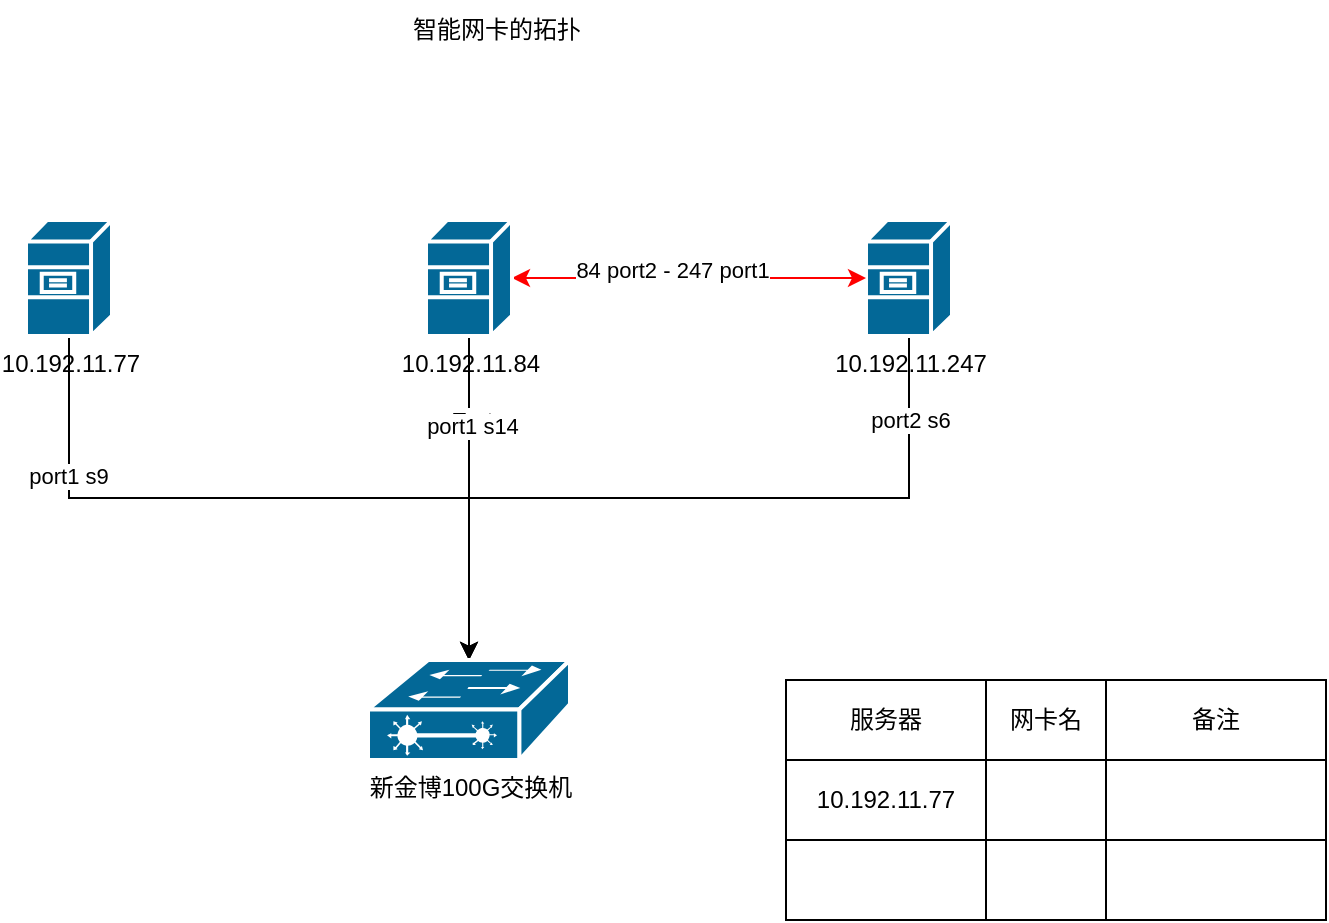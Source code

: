 <mxfile version="21.6.9" type="github">
  <diagram name="第 1 页" id="FCmfWpZ5whEIxyPbGNZS">
    <mxGraphModel dx="1379" dy="751" grid="1" gridSize="10" guides="1" tooltips="1" connect="1" arrows="1" fold="1" page="1" pageScale="1" pageWidth="827" pageHeight="1169" math="0" shadow="0">
      <root>
        <mxCell id="0" />
        <mxCell id="1" parent="0" />
        <mxCell id="ZADDUnvQJP96VwfUDvQW-6" style="edgeStyle=orthogonalEdgeStyle;rounded=0;orthogonalLoop=1;jettySize=auto;html=1;exitX=0.5;exitY=1;exitDx=0;exitDy=0;exitPerimeter=0;" parent="1" source="ZADDUnvQJP96VwfUDvQW-1" target="ZADDUnvQJP96VwfUDvQW-5" edge="1">
          <mxGeometry relative="1" as="geometry" />
        </mxCell>
        <mxCell id="1vBVMhxvRLJurlo1liPz-3" value="port1 s9" style="edgeLabel;html=1;align=center;verticalAlign=middle;resizable=0;points=[];" parent="ZADDUnvQJP96VwfUDvQW-6" vertex="1" connectable="0">
          <mxGeometry x="-0.619" y="-1" relative="1" as="geometry">
            <mxPoint y="1" as="offset" />
          </mxGeometry>
        </mxCell>
        <mxCell id="ZADDUnvQJP96VwfUDvQW-1" value="10.192.11.77&lt;br&gt;" style="shape=mxgraph.cisco.servers.file_server;sketch=0;html=1;pointerEvents=1;dashed=0;fillColor=#036897;strokeColor=#ffffff;strokeWidth=2;verticalLabelPosition=bottom;verticalAlign=top;align=center;outlineConnect=0;" parent="1" vertex="1">
          <mxGeometry x="80" y="260" width="43" height="58" as="geometry" />
        </mxCell>
        <mxCell id="ZADDUnvQJP96VwfUDvQW-8" style="edgeStyle=orthogonalEdgeStyle;rounded=0;orthogonalLoop=1;jettySize=auto;html=1;exitX=0.5;exitY=1;exitDx=0;exitDy=0;exitPerimeter=0;entryX=0.5;entryY=0;entryDx=0;entryDy=0;entryPerimeter=0;" parent="1" source="ZADDUnvQJP96VwfUDvQW-2" target="ZADDUnvQJP96VwfUDvQW-5" edge="1">
          <mxGeometry relative="1" as="geometry" />
        </mxCell>
        <mxCell id="1vBVMhxvRLJurlo1liPz-5" value="port2 s6" style="edgeLabel;html=1;align=center;verticalAlign=middle;resizable=0;points=[];" parent="ZADDUnvQJP96VwfUDvQW-8" vertex="1" connectable="0">
          <mxGeometry x="-0.783" relative="1" as="geometry">
            <mxPoint as="offset" />
          </mxGeometry>
        </mxCell>
        <mxCell id="ZADDUnvQJP96VwfUDvQW-2" value="10.192.11.247" style="shape=mxgraph.cisco.servers.file_server;sketch=0;html=1;pointerEvents=1;dashed=0;fillColor=#036897;strokeColor=#ffffff;strokeWidth=2;verticalLabelPosition=bottom;verticalAlign=top;align=center;outlineConnect=0;" parent="1" vertex="1">
          <mxGeometry x="500" y="260" width="43" height="58" as="geometry" />
        </mxCell>
        <mxCell id="ZADDUnvQJP96VwfUDvQW-7" style="edgeStyle=orthogonalEdgeStyle;rounded=0;orthogonalLoop=1;jettySize=auto;html=1;exitX=0.5;exitY=1;exitDx=0;exitDy=0;exitPerimeter=0;entryX=0.5;entryY=0;entryDx=0;entryDy=0;entryPerimeter=0;" parent="1" source="ZADDUnvQJP96VwfUDvQW-3" target="ZADDUnvQJP96VwfUDvQW-5" edge="1">
          <mxGeometry relative="1" as="geometry" />
        </mxCell>
        <mxCell id="ZADDUnvQJP96VwfUDvQW-9" value="Text" style="edgeLabel;html=1;align=center;verticalAlign=middle;resizable=0;points=[];" parent="ZADDUnvQJP96VwfUDvQW-7" vertex="1" connectable="0">
          <mxGeometry x="-0.481" y="1" relative="1" as="geometry">
            <mxPoint as="offset" />
          </mxGeometry>
        </mxCell>
        <mxCell id="1vBVMhxvRLJurlo1liPz-4" value="port1 s14" style="edgeLabel;html=1;align=center;verticalAlign=middle;resizable=0;points=[];" parent="ZADDUnvQJP96VwfUDvQW-7" vertex="1" connectable="0">
          <mxGeometry x="-0.463" y="1" relative="1" as="geometry">
            <mxPoint y="1" as="offset" />
          </mxGeometry>
        </mxCell>
        <mxCell id="1vBVMhxvRLJurlo1liPz-1" style="edgeStyle=orthogonalEdgeStyle;rounded=0;orthogonalLoop=1;jettySize=auto;html=1;exitX=1;exitY=0.5;exitDx=0;exitDy=0;exitPerimeter=0;entryX=0;entryY=0.5;entryDx=0;entryDy=0;entryPerimeter=0;strokeColor=#FF0000;startArrow=classic;startFill=1;" parent="1" source="ZADDUnvQJP96VwfUDvQW-3" target="ZADDUnvQJP96VwfUDvQW-2" edge="1">
          <mxGeometry relative="1" as="geometry" />
        </mxCell>
        <mxCell id="1vBVMhxvRLJurlo1liPz-2" value="84 port2 - 247 port1" style="edgeLabel;html=1;align=center;verticalAlign=middle;resizable=0;points=[];" parent="1vBVMhxvRLJurlo1liPz-1" vertex="1" connectable="0">
          <mxGeometry x="-0.096" y="4" relative="1" as="geometry">
            <mxPoint as="offset" />
          </mxGeometry>
        </mxCell>
        <mxCell id="ZADDUnvQJP96VwfUDvQW-3" value="10.192.11.84" style="shape=mxgraph.cisco.servers.file_server;sketch=0;html=1;pointerEvents=1;dashed=0;fillColor=#036897;strokeColor=#ffffff;strokeWidth=2;verticalLabelPosition=bottom;verticalAlign=top;align=center;outlineConnect=0;" parent="1" vertex="1">
          <mxGeometry x="280" y="260" width="43" height="58" as="geometry" />
        </mxCell>
        <mxCell id="ZADDUnvQJP96VwfUDvQW-4" value="智能网卡的拓扑" style="text;html=1;align=center;verticalAlign=middle;resizable=0;points=[];autosize=1;strokeColor=none;fillColor=none;" parent="1" vertex="1">
          <mxGeometry x="260" y="150" width="110" height="30" as="geometry" />
        </mxCell>
        <mxCell id="ZADDUnvQJP96VwfUDvQW-5" value="新金博100G交换机" style="shape=mxgraph.cisco.switches.layer_2_remote_switch;sketch=0;html=1;pointerEvents=1;dashed=0;fillColor=#036897;strokeColor=#ffffff;strokeWidth=2;verticalLabelPosition=bottom;verticalAlign=top;align=center;outlineConnect=0;" parent="1" vertex="1">
          <mxGeometry x="251" y="480" width="101" height="50" as="geometry" />
        </mxCell>
        <mxCell id="cGX6-xEVTuSWyRXUT2hf-2" value="" style="shape=table;startSize=0;container=1;collapsible=0;childLayout=tableLayout;" vertex="1" parent="1">
          <mxGeometry x="460" y="490" width="270" height="120" as="geometry" />
        </mxCell>
        <mxCell id="cGX6-xEVTuSWyRXUT2hf-3" value="" style="shape=tableRow;horizontal=0;startSize=0;swimlaneHead=0;swimlaneBody=0;strokeColor=inherit;top=0;left=0;bottom=0;right=0;collapsible=0;dropTarget=0;fillColor=none;points=[[0,0.5],[1,0.5]];portConstraint=eastwest;" vertex="1" parent="cGX6-xEVTuSWyRXUT2hf-2">
          <mxGeometry width="270" height="40" as="geometry" />
        </mxCell>
        <mxCell id="cGX6-xEVTuSWyRXUT2hf-4" value="服务器" style="shape=partialRectangle;html=1;whiteSpace=wrap;connectable=0;strokeColor=inherit;overflow=hidden;fillColor=none;top=0;left=0;bottom=0;right=0;pointerEvents=1;" vertex="1" parent="cGX6-xEVTuSWyRXUT2hf-3">
          <mxGeometry width="100" height="40" as="geometry">
            <mxRectangle width="100" height="40" as="alternateBounds" />
          </mxGeometry>
        </mxCell>
        <mxCell id="cGX6-xEVTuSWyRXUT2hf-5" value="网卡名" style="shape=partialRectangle;html=1;whiteSpace=wrap;connectable=0;strokeColor=inherit;overflow=hidden;fillColor=none;top=0;left=0;bottom=0;right=0;pointerEvents=1;" vertex="1" parent="cGX6-xEVTuSWyRXUT2hf-3">
          <mxGeometry x="100" width="60" height="40" as="geometry">
            <mxRectangle width="60" height="40" as="alternateBounds" />
          </mxGeometry>
        </mxCell>
        <mxCell id="cGX6-xEVTuSWyRXUT2hf-6" value="备注" style="shape=partialRectangle;html=1;whiteSpace=wrap;connectable=0;strokeColor=inherit;overflow=hidden;fillColor=none;top=0;left=0;bottom=0;right=0;pointerEvents=1;" vertex="1" parent="cGX6-xEVTuSWyRXUT2hf-3">
          <mxGeometry x="160" width="110" height="40" as="geometry">
            <mxRectangle width="110" height="40" as="alternateBounds" />
          </mxGeometry>
        </mxCell>
        <mxCell id="cGX6-xEVTuSWyRXUT2hf-7" value="" style="shape=tableRow;horizontal=0;startSize=0;swimlaneHead=0;swimlaneBody=0;strokeColor=inherit;top=0;left=0;bottom=0;right=0;collapsible=0;dropTarget=0;fillColor=none;points=[[0,0.5],[1,0.5]];portConstraint=eastwest;" vertex="1" parent="cGX6-xEVTuSWyRXUT2hf-2">
          <mxGeometry y="40" width="270" height="40" as="geometry" />
        </mxCell>
        <mxCell id="cGX6-xEVTuSWyRXUT2hf-8" value="10.192.11.77" style="shape=partialRectangle;html=1;whiteSpace=wrap;connectable=0;strokeColor=inherit;overflow=hidden;fillColor=none;top=0;left=0;bottom=0;right=0;pointerEvents=1;" vertex="1" parent="cGX6-xEVTuSWyRXUT2hf-7">
          <mxGeometry width="100" height="40" as="geometry">
            <mxRectangle width="100" height="40" as="alternateBounds" />
          </mxGeometry>
        </mxCell>
        <mxCell id="cGX6-xEVTuSWyRXUT2hf-9" value="" style="shape=partialRectangle;html=1;whiteSpace=wrap;connectable=0;strokeColor=inherit;overflow=hidden;fillColor=none;top=0;left=0;bottom=0;right=0;pointerEvents=1;" vertex="1" parent="cGX6-xEVTuSWyRXUT2hf-7">
          <mxGeometry x="100" width="60" height="40" as="geometry">
            <mxRectangle width="60" height="40" as="alternateBounds" />
          </mxGeometry>
        </mxCell>
        <mxCell id="cGX6-xEVTuSWyRXUT2hf-10" value="" style="shape=partialRectangle;html=1;whiteSpace=wrap;connectable=0;strokeColor=inherit;overflow=hidden;fillColor=none;top=0;left=0;bottom=0;right=0;pointerEvents=1;" vertex="1" parent="cGX6-xEVTuSWyRXUT2hf-7">
          <mxGeometry x="160" width="110" height="40" as="geometry">
            <mxRectangle width="110" height="40" as="alternateBounds" />
          </mxGeometry>
        </mxCell>
        <mxCell id="cGX6-xEVTuSWyRXUT2hf-11" value="" style="shape=tableRow;horizontal=0;startSize=0;swimlaneHead=0;swimlaneBody=0;strokeColor=inherit;top=0;left=0;bottom=0;right=0;collapsible=0;dropTarget=0;fillColor=none;points=[[0,0.5],[1,0.5]];portConstraint=eastwest;" vertex="1" parent="cGX6-xEVTuSWyRXUT2hf-2">
          <mxGeometry y="80" width="270" height="40" as="geometry" />
        </mxCell>
        <mxCell id="cGX6-xEVTuSWyRXUT2hf-12" value="" style="shape=partialRectangle;html=1;whiteSpace=wrap;connectable=0;strokeColor=inherit;overflow=hidden;fillColor=none;top=0;left=0;bottom=0;right=0;pointerEvents=1;" vertex="1" parent="cGX6-xEVTuSWyRXUT2hf-11">
          <mxGeometry width="100" height="40" as="geometry">
            <mxRectangle width="100" height="40" as="alternateBounds" />
          </mxGeometry>
        </mxCell>
        <mxCell id="cGX6-xEVTuSWyRXUT2hf-13" value="" style="shape=partialRectangle;html=1;whiteSpace=wrap;connectable=0;strokeColor=inherit;overflow=hidden;fillColor=none;top=0;left=0;bottom=0;right=0;pointerEvents=1;" vertex="1" parent="cGX6-xEVTuSWyRXUT2hf-11">
          <mxGeometry x="100" width="60" height="40" as="geometry">
            <mxRectangle width="60" height="40" as="alternateBounds" />
          </mxGeometry>
        </mxCell>
        <mxCell id="cGX6-xEVTuSWyRXUT2hf-14" value="" style="shape=partialRectangle;html=1;whiteSpace=wrap;connectable=0;strokeColor=inherit;overflow=hidden;fillColor=none;top=0;left=0;bottom=0;right=0;pointerEvents=1;" vertex="1" parent="cGX6-xEVTuSWyRXUT2hf-11">
          <mxGeometry x="160" width="110" height="40" as="geometry">
            <mxRectangle width="110" height="40" as="alternateBounds" />
          </mxGeometry>
        </mxCell>
      </root>
    </mxGraphModel>
  </diagram>
</mxfile>
